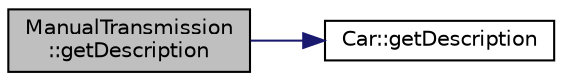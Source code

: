 digraph "ManualTransmission::getDescription"
{
  edge [fontname="Helvetica",fontsize="10",labelfontname="Helvetica",labelfontsize="10"];
  node [fontname="Helvetica",fontsize="10",shape=record];
  rankdir="LR";
  Node1 [label="ManualTransmission\l::getDescription",height=0.2,width=0.4,color="black", fillcolor="grey75", style="filled", fontcolor="black"];
  Node1 -> Node2 [color="midnightblue",fontsize="10",style="solid",fontname="Helvetica"];
  Node2 [label="Car::getDescription",height=0.2,width=0.4,color="black", fillcolor="white", style="filled",URL="$classCar.html#a0d2f99b108e72e2a44360b38f16bbb46"];
}
